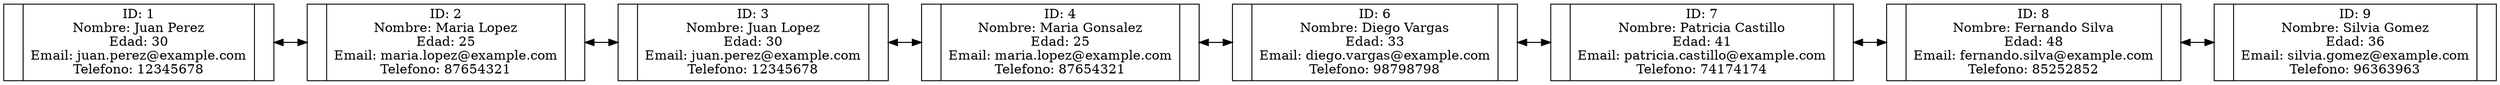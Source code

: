 digraph G {
        rankdir=LR;
        node [shape = record, height = .1]node0 [label = "{<f1>| ID: 1\nNombre: Juan Perez\nEdad: 30\nEmail: juan.perez@example.com\nTelefono: 12345678|<f2>}"];
node1 [label = "{<f1>| ID: 2\nNombre: Maria Lopez\nEdad: 25\nEmail: maria.lopez@example.com\nTelefono: 87654321|<f2>}"];
node2 [label = "{<f1>| ID: 3\nNombre: Juan Lopez\nEdad: 30\nEmail: juan.perez@example.com\nTelefono: 12345678|<f2>}"];
node3 [label = "{<f1>| ID: 4\nNombre: Maria Gonsalez\nEdad: 25\nEmail: maria.lopez@example.com\nTelefono: 87654321|<f2>}"];
node4 [label = "{<f1>| ID: 6\nNombre: Diego Vargas\nEdad: 33\nEmail: diego.vargas@example.com\nTelefono: 98798798|<f2>}"];
node5 [label = "{<f1>| ID: 7\nNombre: Patricia Castillo\nEdad: 41\nEmail: patricia.castillo@example.com\nTelefono: 74174174|<f2>}"];
node6 [label = "{<f1>| ID: 8\nNombre: Fernando Silva\nEdad: 48\nEmail: fernando.silva@example.com\nTelefono: 85252852|<f2>}"];
node7 [label = "{<f1>| ID: 9\nNombre: Silvia Gomez\nEdad: 36\nEmail: silvia.gomez@example.com\nTelefono: 96363963|<f2>}"];
node0:f2 -> node1:f1;
node1:f1 -> node0:f2;
node1:f2 -> node2:f1;
node2:f1 -> node1:f2;
node2:f2 -> node3:f1;
node3:f1 -> node2:f2;
node3:f2 -> node4:f1;
node4:f1 -> node3:f2;
node4:f2 -> node5:f1;
node5:f1 -> node4:f2;
node5:f2 -> node6:f1;
node6:f1 -> node5:f2;
node6:f2 -> node7:f1;
node7:f1 -> node6:f2;
}